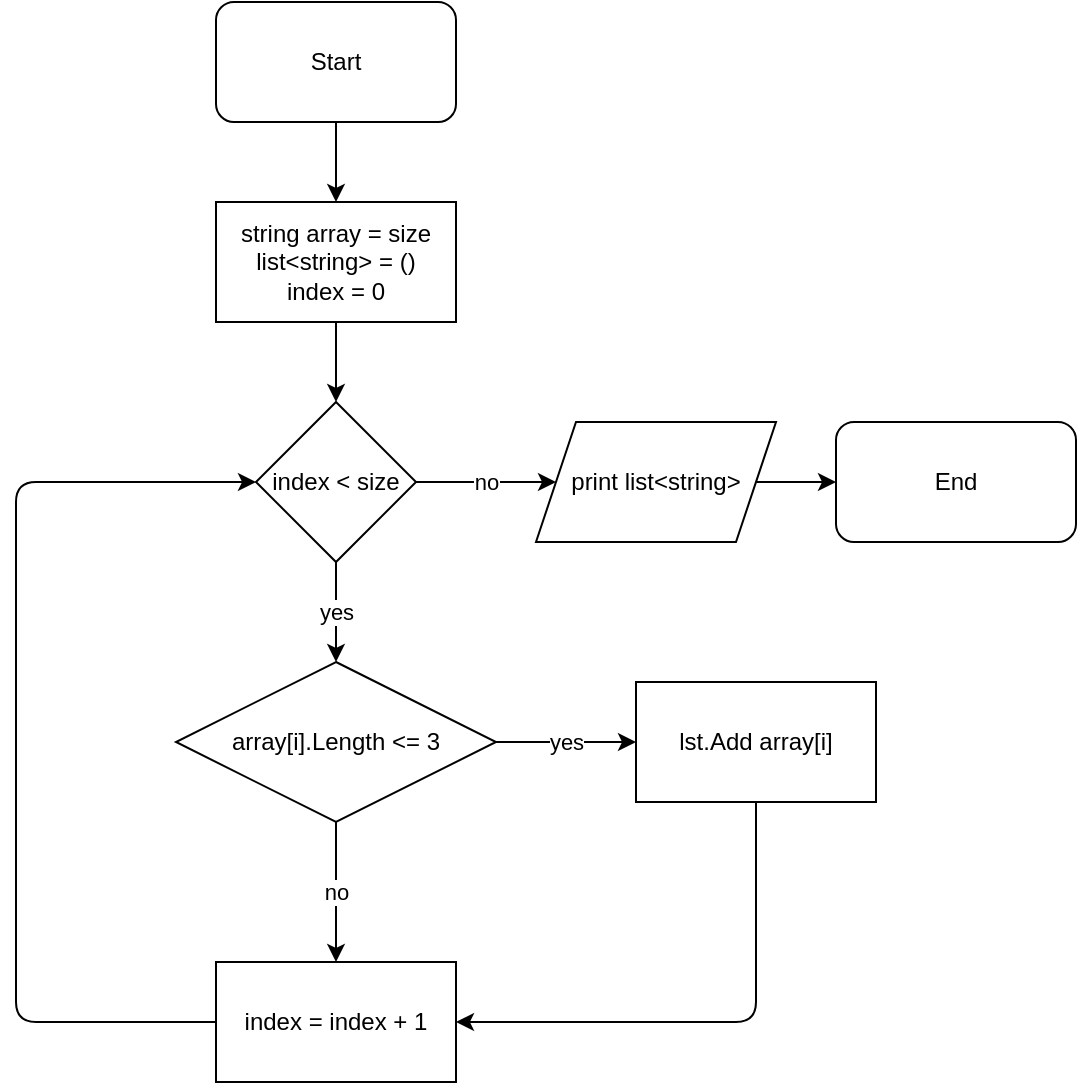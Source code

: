 <mxfile>
    <diagram id="begv4cJS_RoT_UOSO-2u" name="Страница 1">
        <mxGraphModel dx="590" dy="172" grid="1" gridSize="10" guides="1" tooltips="1" connect="1" arrows="1" fold="1" page="1" pageScale="1" pageWidth="827" pageHeight="1169" math="0" shadow="0">
            <root>
                <mxCell id="0"/>
                <mxCell id="1" parent="0"/>
                <mxCell id="4" value="" style="edgeStyle=none;html=1;" edge="1" parent="1" source="2" target="3">
                    <mxGeometry relative="1" as="geometry"/>
                </mxCell>
                <mxCell id="2" value="Start" style="rounded=1;whiteSpace=wrap;html=1;" vertex="1" parent="1">
                    <mxGeometry x="230" y="10" width="120" height="60" as="geometry"/>
                </mxCell>
                <mxCell id="6" value="" style="edgeStyle=none;html=1;" edge="1" parent="1" source="3" target="5">
                    <mxGeometry relative="1" as="geometry"/>
                </mxCell>
                <mxCell id="3" value="string array = size&lt;br&gt;list&amp;lt;string&amp;gt; = ()&lt;br&gt;index = 0&lt;br&gt;" style="rounded=0;whiteSpace=wrap;html=1;" vertex="1" parent="1">
                    <mxGeometry x="230" y="110" width="120" height="60" as="geometry"/>
                </mxCell>
                <mxCell id="8" value="yes" style="edgeStyle=none;html=1;" edge="1" parent="1" source="5" target="7">
                    <mxGeometry relative="1" as="geometry"/>
                </mxCell>
                <mxCell id="10" value="no" style="edgeStyle=none;html=1;" edge="1" parent="1" source="5" target="9">
                    <mxGeometry relative="1" as="geometry"/>
                </mxCell>
                <mxCell id="5" value="index &amp;lt; size" style="rhombus;whiteSpace=wrap;html=1;" vertex="1" parent="1">
                    <mxGeometry x="250" y="210" width="80" height="80" as="geometry"/>
                </mxCell>
                <mxCell id="12" value="yes" style="edgeStyle=none;html=1;" edge="1" parent="1" source="7" target="11">
                    <mxGeometry relative="1" as="geometry"/>
                </mxCell>
                <mxCell id="18" value="no" style="edgeStyle=none;html=1;" edge="1" parent="1" source="7" target="17">
                    <mxGeometry relative="1" as="geometry"/>
                </mxCell>
                <mxCell id="7" value="array[i].Length &amp;lt;= 3" style="rhombus;whiteSpace=wrap;html=1;" vertex="1" parent="1">
                    <mxGeometry x="210" y="340" width="160" height="80" as="geometry"/>
                </mxCell>
                <mxCell id="22" value="" style="edgeStyle=none;html=1;" edge="1" parent="1" source="9" target="21">
                    <mxGeometry relative="1" as="geometry"/>
                </mxCell>
                <mxCell id="9" value="print list&amp;lt;string&amp;gt;" style="shape=parallelogram;perimeter=parallelogramPerimeter;whiteSpace=wrap;html=1;fixedSize=1;" vertex="1" parent="1">
                    <mxGeometry x="390" y="220" width="120" height="60" as="geometry"/>
                </mxCell>
                <mxCell id="20" style="edgeStyle=none;html=1;entryX=1;entryY=0.5;entryDx=0;entryDy=0;" edge="1" parent="1" source="11" target="17">
                    <mxGeometry relative="1" as="geometry">
                        <Array as="points">
                            <mxPoint x="500" y="520"/>
                        </Array>
                    </mxGeometry>
                </mxCell>
                <mxCell id="11" value="lst.Add array[i]" style="whiteSpace=wrap;html=1;" vertex="1" parent="1">
                    <mxGeometry x="440" y="350" width="120" height="60" as="geometry"/>
                </mxCell>
                <mxCell id="19" style="edgeStyle=none;html=1;entryX=0;entryY=0.5;entryDx=0;entryDy=0;" edge="1" parent="1" source="17" target="5">
                    <mxGeometry relative="1" as="geometry">
                        <Array as="points">
                            <mxPoint x="130" y="520"/>
                            <mxPoint x="130" y="370"/>
                            <mxPoint x="130" y="250"/>
                        </Array>
                    </mxGeometry>
                </mxCell>
                <mxCell id="17" value="index = index + 1" style="rounded=0;whiteSpace=wrap;html=1;" vertex="1" parent="1">
                    <mxGeometry x="230" y="490" width="120" height="60" as="geometry"/>
                </mxCell>
                <mxCell id="21" value="End" style="rounded=1;whiteSpace=wrap;html=1;" vertex="1" parent="1">
                    <mxGeometry x="540" y="220" width="120" height="60" as="geometry"/>
                </mxCell>
            </root>
        </mxGraphModel>
    </diagram>
</mxfile>